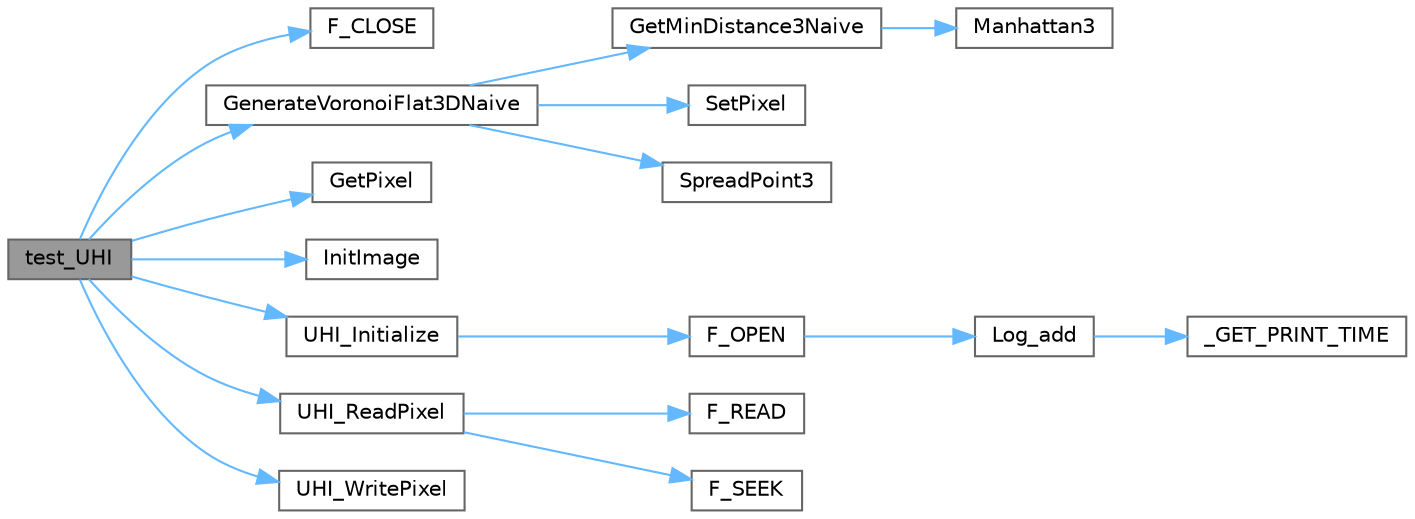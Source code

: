 digraph "test_UHI"
{
 // LATEX_PDF_SIZE
  bgcolor="transparent";
  edge [fontname=Helvetica,fontsize=10,labelfontname=Helvetica,labelfontsize=10];
  node [fontname=Helvetica,fontsize=10,shape=box,height=0.2,width=0.4];
  rankdir="LR";
  Node1 [id="Node000001",label="test_UHI",height=0.2,width=0.4,color="gray40", fillcolor="grey60", style="filled", fontcolor="black",tooltip=" "];
  Node1 -> Node2 [id="edge1_Node000001_Node000002",color="steelblue1",style="solid",tooltip=" "];
  Node2 [id="Node000002",label="F_CLOSE",height=0.2,width=0.4,color="grey40", fillcolor="white", style="filled",URL="$d9/da2/file___i_o_8c.html#ad62e6a72675aa7b389460e97f4e6d998",tooltip=" "];
  Node1 -> Node3 [id="edge2_Node000001_Node000003",color="steelblue1",style="solid",tooltip=" "];
  Node3 [id="Node000003",label="GenerateVoronoiFlat3DNaive",height=0.2,width=0.4,color="grey40", fillcolor="white", style="filled",URL="$d5/d40/synthetic__image__generator_8c.html#a2850e51614bbc71487c7ed52f10fae28",tooltip=" "];
  Node3 -> Node4 [id="edge3_Node000003_Node000004",color="steelblue1",style="solid",tooltip=" "];
  Node4 [id="Node000004",label="GetMinDistance3Naive",height=0.2,width=0.4,color="grey40", fillcolor="white", style="filled",URL="$d5/d40/synthetic__image__generator_8c.html#abe9bd17929405b7d28af71473f567f3c",tooltip=" "];
  Node4 -> Node5 [id="edge4_Node000004_Node000005",color="steelblue1",style="solid",tooltip=" "];
  Node5 [id="Node000005",label="Manhattan3",height=0.2,width=0.4,color="grey40", fillcolor="white", style="filled",URL="$d3/d2d/math__functions_8c.html#ace80df346398f6e153166e87cee41d47",tooltip=" "];
  Node3 -> Node6 [id="edge5_Node000003_Node000006",color="steelblue1",style="solid",tooltip=" "];
  Node6 [id="Node000006",label="SetPixel",height=0.2,width=0.4,color="grey40", fillcolor="white", style="filled",URL="$d3/d10/image_8c.html#aefaa1253ccc17864ac32b9d685b821d4",tooltip=" "];
  Node3 -> Node7 [id="edge6_Node000003_Node000007",color="steelblue1",style="solid",tooltip=" "];
  Node7 [id="Node000007",label="SpreadPoint3",height=0.2,width=0.4,color="grey40", fillcolor="white", style="filled",URL="$d5/d40/synthetic__image__generator_8c.html#ab7214af202e08fe839b1623f5f783f59",tooltip=" "];
  Node1 -> Node8 [id="edge7_Node000001_Node000008",color="steelblue1",style="solid",tooltip=" "];
  Node8 [id="Node000008",label="GetPixel",height=0.2,width=0.4,color="grey40", fillcolor="white", style="filled",URL="$d3/d10/image_8c.html#a78477801fe183cdf32e60df1c92b7320",tooltip=" "];
  Node1 -> Node9 [id="edge8_Node000001_Node000009",color="steelblue1",style="solid",tooltip=" "];
  Node9 [id="Node000009",label="InitImage",height=0.2,width=0.4,color="grey40", fillcolor="white", style="filled",URL="$d3/d10/image_8c.html#a61b8047c5bba5a89979d65847e4103b1",tooltip=" "];
  Node1 -> Node10 [id="edge9_Node000001_Node000010",color="steelblue1",style="solid",tooltip=" "];
  Node10 [id="Node000010",label="UHI_Initialize",height=0.2,width=0.4,color="grey40", fillcolor="white", style="filled",URL="$d6/d7a/uhi__io_8c.html#a6114b6569fbd42d5a3fa05f4cd82cc7e",tooltip=" "];
  Node10 -> Node11 [id="edge10_Node000010_Node000011",color="steelblue1",style="solid",tooltip=" "];
  Node11 [id="Node000011",label="F_OPEN",height=0.2,width=0.4,color="grey40", fillcolor="white", style="filled",URL="$d9/da2/file___i_o_8c.html#a05d25080a4592a86386f6d0d3d48496c",tooltip=" "];
  Node11 -> Node12 [id="edge11_Node000011_Node000012",color="steelblue1",style="solid",tooltip=" "];
  Node12 [id="Node000012",label="Log_add",height=0.2,width=0.4,color="grey40", fillcolor="white", style="filled",URL="$d7/d02/logs_8c.html#a61353ebf0328d8bd1f61f224305e64bb",tooltip=" "];
  Node12 -> Node13 [id="edge12_Node000012_Node000013",color="steelblue1",style="solid",tooltip=" "];
  Node13 [id="Node000013",label="_GET_PRINT_TIME",height=0.2,width=0.4,color="grey40", fillcolor="white", style="filled",URL="$d7/d02/logs_8c.html#a89eb41300c751659cb27ad5955449bdc",tooltip=" "];
  Node1 -> Node14 [id="edge13_Node000001_Node000014",color="steelblue1",style="solid",tooltip=" "];
  Node14 [id="Node000014",label="UHI_ReadPixel",height=0.2,width=0.4,color="grey40", fillcolor="white", style="filled",URL="$d6/d7a/uhi__io_8c.html#ad7fd2d84633ee6e0355a950deeacd220",tooltip=" "];
  Node14 -> Node15 [id="edge14_Node000014_Node000015",color="steelblue1",style="solid",tooltip=" "];
  Node15 [id="Node000015",label="F_READ",height=0.2,width=0.4,color="grey40", fillcolor="white", style="filled",URL="$d9/da2/file___i_o_8c.html#a6d14febd2771048b4a06dd86ea17718d",tooltip=" "];
  Node14 -> Node16 [id="edge15_Node000014_Node000016",color="steelblue1",style="solid",tooltip=" "];
  Node16 [id="Node000016",label="F_SEEK",height=0.2,width=0.4,color="grey40", fillcolor="white", style="filled",URL="$d9/da2/file___i_o_8c.html#a3ac9e7bef40307b69bdf5e0cb6904d83",tooltip=" "];
  Node1 -> Node17 [id="edge16_Node000001_Node000017",color="steelblue1",style="solid",tooltip=" "];
  Node17 [id="Node000017",label="UHI_WritePixel",height=0.2,width=0.4,color="grey40", fillcolor="white", style="filled",URL="$d6/d7a/uhi__io_8c.html#a88066808c0a718f67bd50a325cdb5721",tooltip=" "];
}
